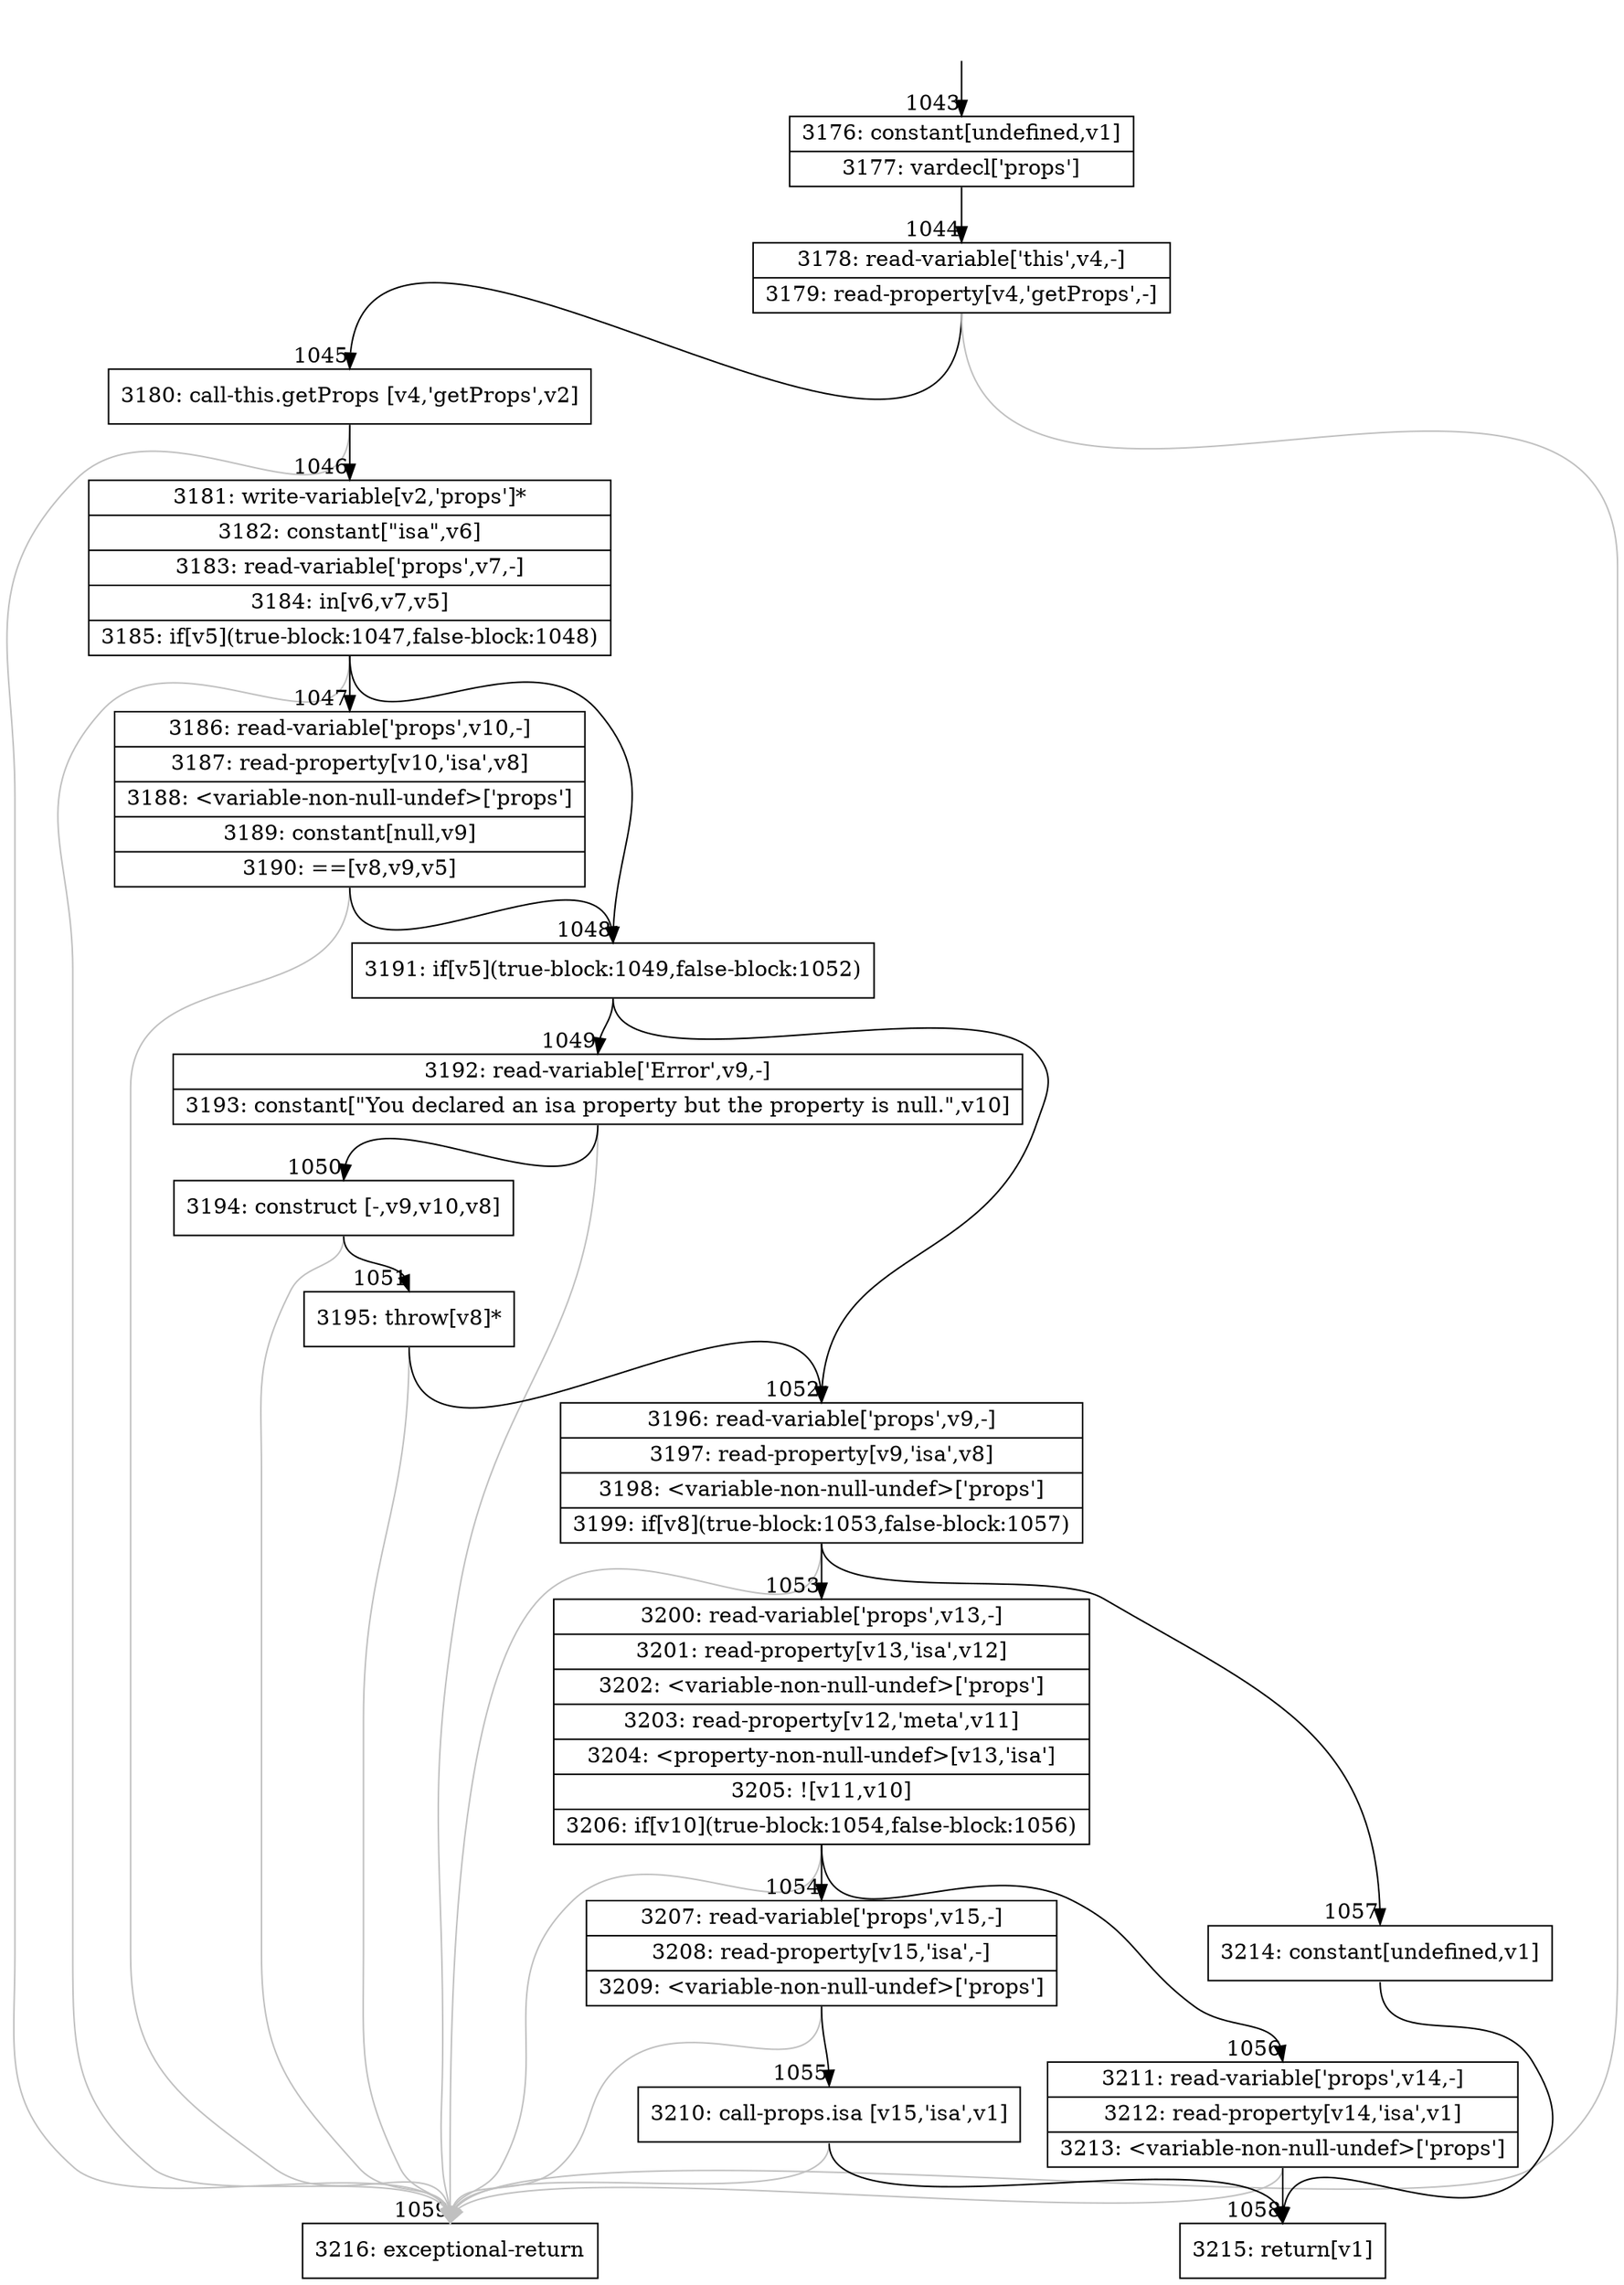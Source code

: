 digraph {
rankdir="TD"
BB_entry128[shape=none,label=""];
BB_entry128 -> BB1043 [tailport=s, headport=n, headlabel="    1043"]
BB1043 [shape=record label="{3176: constant[undefined,v1]|3177: vardecl['props']}" ] 
BB1043 -> BB1044 [tailport=s, headport=n, headlabel="      1044"]
BB1044 [shape=record label="{3178: read-variable['this',v4,-]|3179: read-property[v4,'getProps',-]}" ] 
BB1044 -> BB1045 [tailport=s, headport=n, headlabel="      1045"]
BB1044 -> BB1059 [tailport=s, headport=n, color=gray, headlabel="      1059"]
BB1045 [shape=record label="{3180: call-this.getProps [v4,'getProps',v2]}" ] 
BB1045 -> BB1046 [tailport=s, headport=n, headlabel="      1046"]
BB1045 -> BB1059 [tailport=s, headport=n, color=gray]
BB1046 [shape=record label="{3181: write-variable[v2,'props']*|3182: constant[\"isa\",v6]|3183: read-variable['props',v7,-]|3184: in[v6,v7,v5]|3185: if[v5](true-block:1047,false-block:1048)}" ] 
BB1046 -> BB1048 [tailport=s, headport=n, headlabel="      1048"]
BB1046 -> BB1047 [tailport=s, headport=n, headlabel="      1047"]
BB1046 -> BB1059 [tailport=s, headport=n, color=gray]
BB1047 [shape=record label="{3186: read-variable['props',v10,-]|3187: read-property[v10,'isa',v8]|3188: \<variable-non-null-undef\>['props']|3189: constant[null,v9]|3190: ==[v8,v9,v5]}" ] 
BB1047 -> BB1048 [tailport=s, headport=n]
BB1047 -> BB1059 [tailport=s, headport=n, color=gray]
BB1048 [shape=record label="{3191: if[v5](true-block:1049,false-block:1052)}" ] 
BB1048 -> BB1049 [tailport=s, headport=n, headlabel="      1049"]
BB1048 -> BB1052 [tailport=s, headport=n, headlabel="      1052"]
BB1049 [shape=record label="{3192: read-variable['Error',v9,-]|3193: constant[\"You declared an isa property but the property is null.\",v10]}" ] 
BB1049 -> BB1050 [tailport=s, headport=n, headlabel="      1050"]
BB1049 -> BB1059 [tailport=s, headport=n, color=gray]
BB1050 [shape=record label="{3194: construct [-,v9,v10,v8]}" ] 
BB1050 -> BB1051 [tailport=s, headport=n, headlabel="      1051"]
BB1050 -> BB1059 [tailport=s, headport=n, color=gray]
BB1051 [shape=record label="{3195: throw[v8]*}" ] 
BB1051 -> BB1052 [tailport=s, headport=n]
BB1051 -> BB1059 [tailport=s, headport=n, color=gray]
BB1052 [shape=record label="{3196: read-variable['props',v9,-]|3197: read-property[v9,'isa',v8]|3198: \<variable-non-null-undef\>['props']|3199: if[v8](true-block:1053,false-block:1057)}" ] 
BB1052 -> BB1053 [tailport=s, headport=n, headlabel="      1053"]
BB1052 -> BB1057 [tailport=s, headport=n, headlabel="      1057"]
BB1052 -> BB1059 [tailport=s, headport=n, color=gray]
BB1053 [shape=record label="{3200: read-variable['props',v13,-]|3201: read-property[v13,'isa',v12]|3202: \<variable-non-null-undef\>['props']|3203: read-property[v12,'meta',v11]|3204: \<property-non-null-undef\>[v13,'isa']|3205: ![v11,v10]|3206: if[v10](true-block:1054,false-block:1056)}" ] 
BB1053 -> BB1054 [tailport=s, headport=n, headlabel="      1054"]
BB1053 -> BB1056 [tailport=s, headport=n, headlabel="      1056"]
BB1053 -> BB1059 [tailport=s, headport=n, color=gray]
BB1054 [shape=record label="{3207: read-variable['props',v15,-]|3208: read-property[v15,'isa',-]|3209: \<variable-non-null-undef\>['props']}" ] 
BB1054 -> BB1055 [tailport=s, headport=n, headlabel="      1055"]
BB1054 -> BB1059 [tailport=s, headport=n, color=gray]
BB1055 [shape=record label="{3210: call-props.isa [v15,'isa',v1]}" ] 
BB1055 -> BB1058 [tailport=s, headport=n, headlabel="      1058"]
BB1055 -> BB1059 [tailport=s, headport=n, color=gray]
BB1056 [shape=record label="{3211: read-variable['props',v14,-]|3212: read-property[v14,'isa',v1]|3213: \<variable-non-null-undef\>['props']}" ] 
BB1056 -> BB1058 [tailport=s, headport=n]
BB1056 -> BB1059 [tailport=s, headport=n, color=gray]
BB1057 [shape=record label="{3214: constant[undefined,v1]}" ] 
BB1057 -> BB1058 [tailport=s, headport=n]
BB1058 [shape=record label="{3215: return[v1]}" ] 
BB1059 [shape=record label="{3216: exceptional-return}" ] 
//#$~ 1218
}
